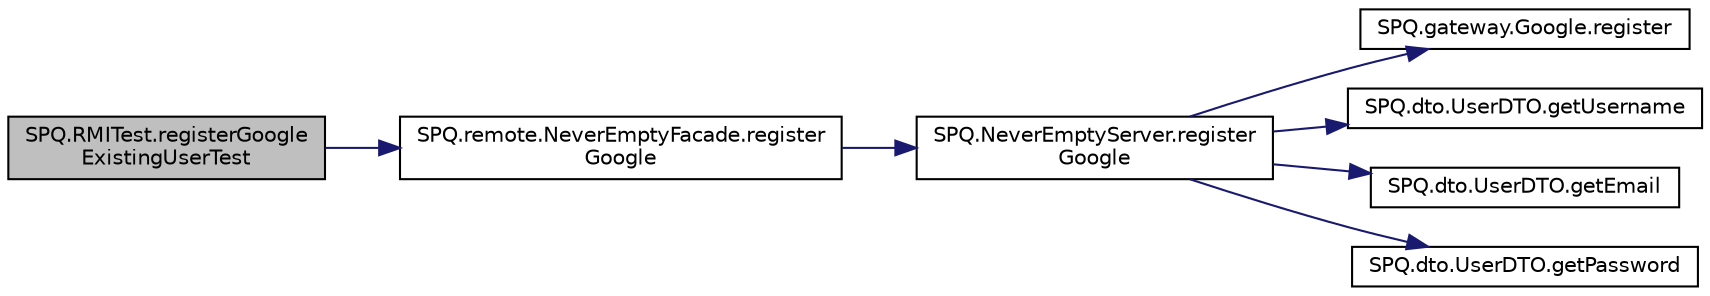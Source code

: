 digraph "SPQ.RMITest.registerGoogleExistingUserTest"
{
  edge [fontname="Helvetica",fontsize="10",labelfontname="Helvetica",labelfontsize="10"];
  node [fontname="Helvetica",fontsize="10",shape=record];
  rankdir="LR";
  Node24 [label="SPQ.RMITest.registerGoogle\lExistingUserTest",height=0.2,width=0.4,color="black", fillcolor="grey75", style="filled", fontcolor="black"];
  Node24 -> Node25 [color="midnightblue",fontsize="10",style="solid"];
  Node25 [label="SPQ.remote.NeverEmptyFacade.register\lGoogle",height=0.2,width=0.4,color="black", fillcolor="white", style="filled",URL="$class_s_p_q_1_1remote_1_1_never_empty_facade.html#aaa8d4a6148957029af068d00da24890b"];
  Node25 -> Node26 [color="midnightblue",fontsize="10",style="solid"];
  Node26 [label="SPQ.NeverEmptyServer.register\lGoogle",height=0.2,width=0.4,color="black", fillcolor="white", style="filled",URL="$class_s_p_q_1_1_never_empty_server.html#ac97355451c02fc378cb5d8f33f442ce6"];
  Node26 -> Node27 [color="midnightblue",fontsize="10",style="solid"];
  Node27 [label="SPQ.gateway.Google.register",height=0.2,width=0.4,color="black", fillcolor="white", style="filled",URL="$class_s_p_q_1_1gateway_1_1_google.html#ab287ce4fd789224c45be6037a99a937b"];
  Node26 -> Node28 [color="midnightblue",fontsize="10",style="solid"];
  Node28 [label="SPQ.dto.UserDTO.getUsername",height=0.2,width=0.4,color="black", fillcolor="white", style="filled",URL="$class_s_p_q_1_1dto_1_1_user_d_t_o.html#a0cd335456c4f53b97069820475742980"];
  Node26 -> Node29 [color="midnightblue",fontsize="10",style="solid"];
  Node29 [label="SPQ.dto.UserDTO.getEmail",height=0.2,width=0.4,color="black", fillcolor="white", style="filled",URL="$class_s_p_q_1_1dto_1_1_user_d_t_o.html#a67038ab8bab7cb7119ece00bcb20a360"];
  Node26 -> Node30 [color="midnightblue",fontsize="10",style="solid"];
  Node30 [label="SPQ.dto.UserDTO.getPassword",height=0.2,width=0.4,color="black", fillcolor="white", style="filled",URL="$class_s_p_q_1_1dto_1_1_user_d_t_o.html#a955f436e60336683283a6fcd6fc5f874"];
}
